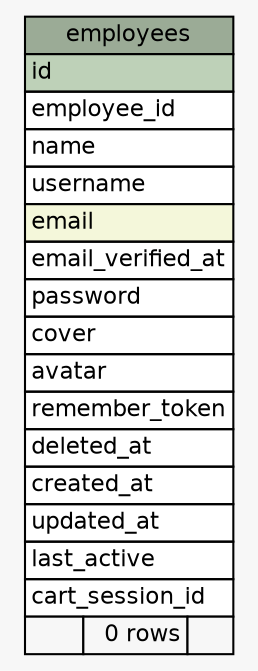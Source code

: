 // dot 2.40.1 on Linux 5.0.0-23-generic
// SchemaSpy rev 590
digraph "employees" {
  graph [
    rankdir="RL"
    bgcolor="#f7f7f7"
    nodesep="0.18"
    ranksep="0.46"
    fontname="Helvetica"
    fontsize="11"
  ];
  node [
    fontname="Helvetica"
    fontsize="11"
    shape="plaintext"
  ];
  edge [
    arrowsize="0.8"
  ];
  "employees" [
    label=<
    <TABLE BORDER="0" CELLBORDER="1" CELLSPACING="0" BGCOLOR="#ffffff">
      <TR><TD COLSPAN="3" BGCOLOR="#9bab96" ALIGN="CENTER">employees</TD></TR>
      <TR><TD PORT="id" COLSPAN="3" BGCOLOR="#bed1b8" ALIGN="LEFT">id</TD></TR>
      <TR><TD PORT="employee_id" COLSPAN="3" ALIGN="LEFT">employee_id</TD></TR>
      <TR><TD PORT="name" COLSPAN="3" ALIGN="LEFT">name</TD></TR>
      <TR><TD PORT="username" COLSPAN="3" ALIGN="LEFT">username</TD></TR>
      <TR><TD PORT="email" COLSPAN="3" BGCOLOR="#f4f7da" ALIGN="LEFT">email</TD></TR>
      <TR><TD PORT="email_verified_at" COLSPAN="3" ALIGN="LEFT">email_verified_at</TD></TR>
      <TR><TD PORT="password" COLSPAN="3" ALIGN="LEFT">password</TD></TR>
      <TR><TD PORT="cover" COLSPAN="3" ALIGN="LEFT">cover</TD></TR>
      <TR><TD PORT="avatar" COLSPAN="3" ALIGN="LEFT">avatar</TD></TR>
      <TR><TD PORT="remember_token" COLSPAN="3" ALIGN="LEFT">remember_token</TD></TR>
      <TR><TD PORT="deleted_at" COLSPAN="3" ALIGN="LEFT">deleted_at</TD></TR>
      <TR><TD PORT="created_at" COLSPAN="3" ALIGN="LEFT">created_at</TD></TR>
      <TR><TD PORT="updated_at" COLSPAN="3" ALIGN="LEFT">updated_at</TD></TR>
      <TR><TD PORT="last_active" COLSPAN="3" ALIGN="LEFT">last_active</TD></TR>
      <TR><TD PORT="cart_session_id" COLSPAN="3" ALIGN="LEFT">cart_session_id</TD></TR>
      <TR><TD ALIGN="LEFT" BGCOLOR="#f7f7f7">  </TD><TD ALIGN="RIGHT" BGCOLOR="#f7f7f7">0 rows</TD><TD ALIGN="RIGHT" BGCOLOR="#f7f7f7">  </TD></TR>
    </TABLE>>
    URL="tables/employees.html"
    tooltip="employees"
  ];
}

